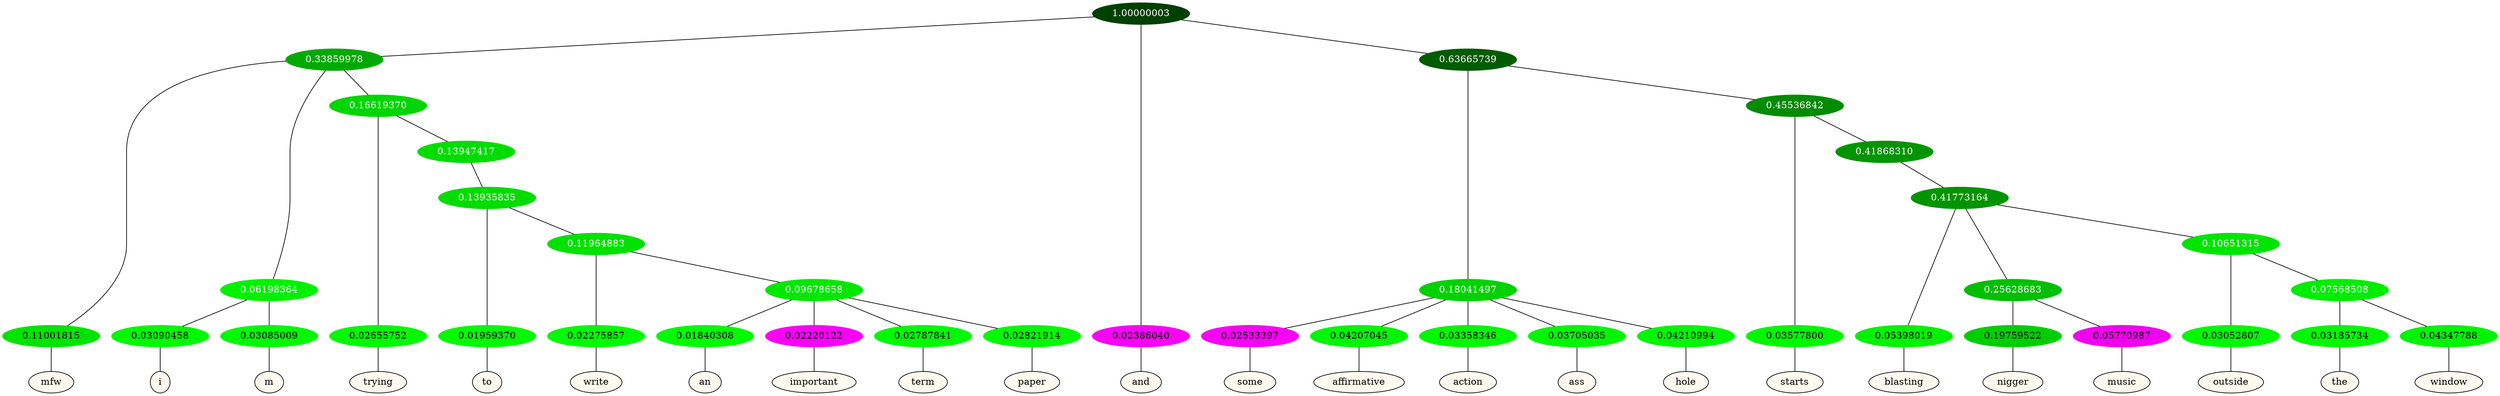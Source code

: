 graph {
	node [format=png height=0.15 nodesep=0.001 ordering=out overlap=prism overlap_scaling=0.01 ranksep=0.001 ratio=0.2 style=filled width=0.15]
	{
		rank=same
		a_w_4 [label=mfw color=black fillcolor=floralwhite style="filled,solid"]
		a_w_9 [label=i color=black fillcolor=floralwhite style="filled,solid"]
		a_w_10 [label=m color=black fillcolor=floralwhite style="filled,solid"]
		a_w_11 [label=trying color=black fillcolor=floralwhite style="filled,solid"]
		a_w_22 [label=to color=black fillcolor=floralwhite style="filled,solid"]
		a_w_27 [label=write color=black fillcolor=floralwhite style="filled,solid"]
		a_w_33 [label=an color=black fillcolor=floralwhite style="filled,solid"]
		a_w_34 [label=important color=black fillcolor=floralwhite style="filled,solid"]
		a_w_35 [label=term color=black fillcolor=floralwhite style="filled,solid"]
		a_w_36 [label=paper color=black fillcolor=floralwhite style="filled,solid"]
		a_w_2 [label=and color=black fillcolor=floralwhite style="filled,solid"]
		a_w_13 [label=some color=black fillcolor=floralwhite style="filled,solid"]
		a_w_14 [label=affirmative color=black fillcolor=floralwhite style="filled,solid"]
		a_w_15 [label=action color=black fillcolor=floralwhite style="filled,solid"]
		a_w_16 [label=ass color=black fillcolor=floralwhite style="filled,solid"]
		a_w_17 [label=hole color=black fillcolor=floralwhite style="filled,solid"]
		a_w_18 [label=starts color=black fillcolor=floralwhite style="filled,solid"]
		a_w_24 [label=blasting color=black fillcolor=floralwhite style="filled,solid"]
		a_w_29 [label=nigger color=black fillcolor=floralwhite style="filled,solid"]
		a_w_30 [label=music color=black fillcolor=floralwhite style="filled,solid"]
		a_w_31 [label=outside color=black fillcolor=floralwhite style="filled,solid"]
		a_w_37 [label=the color=black fillcolor=floralwhite style="filled,solid"]
		a_w_38 [label=window color=black fillcolor=floralwhite style="filled,solid"]
	}
	a_n_4 -- a_w_4
	a_n_9 -- a_w_9
	a_n_10 -- a_w_10
	a_n_11 -- a_w_11
	a_n_22 -- a_w_22
	a_n_27 -- a_w_27
	a_n_33 -- a_w_33
	a_n_34 -- a_w_34
	a_n_35 -- a_w_35
	a_n_36 -- a_w_36
	a_n_2 -- a_w_2
	a_n_13 -- a_w_13
	a_n_14 -- a_w_14
	a_n_15 -- a_w_15
	a_n_16 -- a_w_16
	a_n_17 -- a_w_17
	a_n_18 -- a_w_18
	a_n_24 -- a_w_24
	a_n_29 -- a_w_29
	a_n_30 -- a_w_30
	a_n_31 -- a_w_31
	a_n_37 -- a_w_37
	a_n_38 -- a_w_38
	{
		rank=same
		a_n_4 [label=0.11001815 color="0.334 1.000 0.890" fontcolor=black]
		a_n_9 [label=0.03090458 color="0.334 1.000 0.969" fontcolor=black]
		a_n_10 [label=0.03085009 color="0.334 1.000 0.969" fontcolor=black]
		a_n_11 [label=0.02655752 color="0.334 1.000 0.973" fontcolor=black]
		a_n_22 [label=0.01959370 color="0.334 1.000 0.980" fontcolor=black]
		a_n_27 [label=0.02275857 color="0.334 1.000 0.977" fontcolor=black]
		a_n_33 [label=0.01840308 color="0.334 1.000 0.982" fontcolor=black]
		a_n_34 [label=0.02220122 color="0.835 1.000 0.978" fontcolor=black]
		a_n_35 [label=0.02787841 color="0.334 1.000 0.972" fontcolor=black]
		a_n_36 [label=0.02821914 color="0.334 1.000 0.972" fontcolor=black]
		a_n_2 [label=0.02386040 color="0.835 1.000 0.976" fontcolor=black]
		a_n_13 [label=0.02533397 color="0.835 1.000 0.975" fontcolor=black]
		a_n_14 [label=0.04207045 color="0.334 1.000 0.958" fontcolor=black]
		a_n_15 [label=0.03358346 color="0.334 1.000 0.966" fontcolor=black]
		a_n_16 [label=0.03705035 color="0.334 1.000 0.963" fontcolor=black]
		a_n_17 [label=0.04210994 color="0.334 1.000 0.958" fontcolor=black]
		a_n_18 [label=0.03577800 color="0.334 1.000 0.964" fontcolor=black]
		a_n_24 [label=0.05398019 color="0.334 1.000 0.946" fontcolor=black]
		a_n_29 [label=0.19759522 color="0.334 1.000 0.802" fontcolor=black]
		a_n_30 [label=0.05770987 color="0.835 1.000 0.942" fontcolor=black]
		a_n_31 [label=0.03052807 color="0.334 1.000 0.969" fontcolor=black]
		a_n_37 [label=0.03185734 color="0.334 1.000 0.968" fontcolor=black]
		a_n_38 [label=0.04347788 color="0.334 1.000 0.957" fontcolor=black]
	}
	a_n_0 [label=1.00000003 color="0.334 1.000 0.250" fontcolor=grey99]
	a_n_1 [label=0.33859978 color="0.334 1.000 0.661" fontcolor=grey99]
	a_n_0 -- a_n_1
	a_n_0 -- a_n_2
	a_n_3 [label=0.63665739 color="0.334 1.000 0.363" fontcolor=grey99]
	a_n_0 -- a_n_3
	a_n_1 -- a_n_4
	a_n_5 [label=0.06198364 color="0.334 1.000 0.938" fontcolor=grey99]
	a_n_1 -- a_n_5
	a_n_6 [label=0.16619370 color="0.334 1.000 0.834" fontcolor=grey99]
	a_n_1 -- a_n_6
	a_n_7 [label=0.18041497 color="0.334 1.000 0.820" fontcolor=grey99]
	a_n_3 -- a_n_7
	a_n_8 [label=0.45536842 color="0.334 1.000 0.545" fontcolor=grey99]
	a_n_3 -- a_n_8
	a_n_5 -- a_n_9
	a_n_5 -- a_n_10
	a_n_6 -- a_n_11
	a_n_12 [label=0.13947417 color="0.334 1.000 0.861" fontcolor=grey99]
	a_n_6 -- a_n_12
	a_n_7 -- a_n_13
	a_n_7 -- a_n_14
	a_n_7 -- a_n_15
	a_n_7 -- a_n_16
	a_n_7 -- a_n_17
	a_n_8 -- a_n_18
	a_n_19 [label=0.41868310 color="0.334 1.000 0.581" fontcolor=grey99]
	a_n_8 -- a_n_19
	a_n_20 [label=0.13935835 color="0.334 1.000 0.861" fontcolor=grey99]
	a_n_12 -- a_n_20
	a_n_21 [label=0.41773164 color="0.334 1.000 0.582" fontcolor=grey99]
	a_n_19 -- a_n_21
	a_n_20 -- a_n_22
	a_n_23 [label=0.11964883 color="0.334 1.000 0.880" fontcolor=grey99]
	a_n_20 -- a_n_23
	a_n_21 -- a_n_24
	a_n_25 [label=0.25628683 color="0.334 1.000 0.744" fontcolor=grey99]
	a_n_21 -- a_n_25
	a_n_26 [label=0.10651315 color="0.334 1.000 0.893" fontcolor=grey99]
	a_n_21 -- a_n_26
	a_n_23 -- a_n_27
	a_n_28 [label=0.09678658 color="0.334 1.000 0.903" fontcolor=grey99]
	a_n_23 -- a_n_28
	a_n_25 -- a_n_29
	a_n_25 -- a_n_30
	a_n_26 -- a_n_31
	a_n_32 [label=0.07568508 color="0.334 1.000 0.924" fontcolor=grey99]
	a_n_26 -- a_n_32
	a_n_28 -- a_n_33
	a_n_28 -- a_n_34
	a_n_28 -- a_n_35
	a_n_28 -- a_n_36
	a_n_32 -- a_n_37
	a_n_32 -- a_n_38
}
